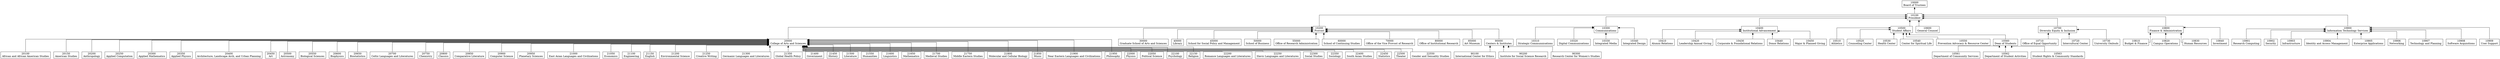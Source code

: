 digraph G {

layout="dot";

rankdir="BT";
splines="ortho";
ranksep=.5;

node[ shape="rect"  ];

10000 [label="10000\nBoard of Trustees"];
10100 [label="10100\nPresident"];
10200 [label="10200\nProvost"];
10300 [label="10300\nCommunications"];
10310 [label="10310\nStrategic Communnications"];
10320 [label="10320\nDigital Communications"];
10330 [label="10330\nIntegrated Media"];
10340 [label="10340\nIntegrated Design"];
10400 [label="10400\nInstitutional Advancement"];
10410 [label="10410\nAlumni Relations"];
10420 [label="10420\nLeadership Annual Giving"];
10430 [label="10430\nCorporate & Foundational Relations"];
10440 [label="10440\nDonor Relations"];
10450 [label="10450\nMajor & Planned Giving"];
10500 [label="10500\nStudent Affairs"];
10510 [label="10510\nAthletics"];
10520 [label="10520\nCounseling Center"];
10530 [label="10530\nHealth Center"];
10540 [label="10540\nCenter for Spiritual Life"];
10550 [label="10550\nPrevention Advocacy & Resource Center"];
10560 [label="10560\nDean of Students"];
10561 [label="10561\nDepartment of Community Services"];
10562 [label="10562\nDepartment of Student Activities"];
10563 [label="10563\nStudent Rights & Community Standards"];
10600 [label="10600\nGeneral Counsel"];
10700 [label="10700\nDiversity Equity & Inclusion"];
10710 [label="10710\nOffice of Equal Opportunity"];
10720 [label="10720\nIntercultural Center"];
10730 [label="10730\nUniversity Ombuds"];
10800 [label="10800\nFinance & Administration"];
10810 [label="10810\nBudget & Finance"];
10820 [label="10820\nCampus Operations"];
10830 [label="10830\nHuman Resources"];
10840 [label="10840\nInvestment"];
10900 [label="10900\nInformation Technology Services"];
10901 [label="10901\nResearch Computing"];
10902 [label="10902\nSecurity"];
10903 [label="10903\nInfrastructure"];
10904 [label="10904\nIdentity and Access Management"];
10905 [label="10905\nEnterprise Applications"];
10906 [label="10906\nNetworking"];
10907 [label="10907\nTechnology and Planning"];
10908 [label="10908\nSoftware Acquisitions"];
10909 [label="10909\nUser Support"];
20000 [label="20000\nCollege of Arts and Sciences"];
20100 [label="20100\nAfrican and African American Studies"];
20150 [label="20150\nAmerican Studies"];
20200 [label="20200\nAnthropology"];
20250 [label="20250\nApplied Computation"];
20300 [label="20300\nApplied Mathematics"];
20350 [label="20350\nApplied Physics"];
20400 [label="20400\nArchitecture, Landscape Arch, and Urban Planning"];
20450 [label="20450\nArt"];
20500 [label="20500\nAstronomy"];
20550 [label="20550\nBiological Sciences"];
20600 [label="20600\nBiophysics"];
20650 [label="20650\nBiostatistics"];
20700 [label="20700\nCeltic Languages and Literatures"];
20750 [label="20750\nChemistry"];
20800 [label="20800\nClassics"];
20850 [label="20850\nComparative Literature"];
20900 [label="20900\nComputer Science"];
20950 [label="20950\nPlanetary Sciences"];
21000 [label="21000\nEast Asian Languages and Civilizations"];
21050 [label="21050\nEconomics"];
21100 [label="21100\nEngineering"];
21150 [label="21150\nEnglish"];
21200 [label="21200\nEnvironmental Science"];
21250 [label="21250\nCreative Writing"];
21300 [label="21300\nGermanic Languages and Literatures"];
21350 [label="21350\nGlobal Health Policy"];
21400 [label="21400\nGovernment"];
21450 [label="21450\nHistory"];
21500 [label="21500\nLiterature"];
21550 [label="21550\nHumanities"];
21600 [label="21600\nLinguistics"];
21650 [label="21650\nMathematics"];
21700 [label="21700\nMedieval Studies"];
21750 [label="21750\nMiddle Eastern Studies"];
21800 [label="21800\nMolecular and Cellular Biology"];
21850 [label="21850\nMusic"];
21900 [label="21900\nNear Eastern Languages and Civilizations"];
21950 [label="21950\nPhilosophy"];
22000 [label="22000\nPhysics"];
22050 [label="22050\nPolitical Science"];
22100 [label="22100\nPsychology"];
22150 [label="22150\nReligion"];
22200 [label="22200\nRomance Languages and Literatures"];
22250 [label="22250\nSlavic Languages and Literatures"];
22300 [label="22300\nSocial Studies"];
22350 [label="22350\nSociology"];
22400 [label="22400\nSouth Asian Studies"];
22450 [label="22450\nStatistics"];
22500 [label="22500\nTheater"];
22550 [label="22550\nGender and Sexuality Studies"];
30000 [label="30000\nGraduate School of Arts and Sciences"];
40000 [label="40000\nLibrary"];
45000 [label="45000\nSchool for Social Policy and Management"];
50000 [label="50000\nSchool of Business"];
55000 [label="55000\nOffice of Research Administration"];
60000 [label="60000\nSchool of Continuing Studies"];
70000 [label="70000\nOffice of the Vice Provost of Research"];
80000 [label="80000\nOffice of Institutional Research"];
85000 [label="85000\nArt Museum"];
90000 [label="90000\nCenters & Institutes"];
90100 [label="90100\nInternational Center for Ethics"];
90200 [label="90200\nInstitute for Social Science Research"];
90300 [label="90300\nResearch Center for Women's Studies"];

10100 -> 10000;
10200 -> 10100;
10300 -> 10100;
10310 -> 10300;
10320 -> 10300;
10330 -> 10300;
10340 -> 10300;
10400 -> 10100;
10410 -> 10400;
10420 -> 10400;
10430 -> 10400;
10440 -> 10400;
10450 -> 10400;
10500 -> 10100;
10510 -> 10500;
10520 -> 10500;
10530 -> 10500;
10540 -> 10500;
10550 -> 10500;
10560 -> 10500;
10561 -> 10560;
10562 -> 10560;
10563 -> 10560;
10600 -> 10100;
10700 -> 10100;
10710 -> 10700;
10720 -> 10700;
10730 -> 10700;
10800 -> 10100;
10810 -> 10800;
10820 -> 10800;
10830 -> 10800;
10840 -> 10800;
10900 -> 10100;
10901 -> 10900;
10902 -> 10900;
10903 -> 10900;
10904 -> 10900;
10905 -> 10900;
10906 -> 10900;
10907 -> 10900;
10908 -> 10900;
10909 -> 10900;
20000 -> 10200;
20100 -> 20000;
20150 -> 20000;
20200 -> 20000;
20250 -> 20000;
20300 -> 20000;
20350 -> 20000;
20400 -> 20000;
20450 -> 20000;
20500 -> 20000;
20550 -> 20000;
20600 -> 20000;
20650 -> 20000;
20700 -> 20000;
20750 -> 20000;
20800 -> 20000;
20850 -> 20000;
20900 -> 20000;
20950 -> 20000;
21000 -> 20000;
21050 -> 20000;
21100 -> 20000;
21150 -> 20000;
21200 -> 20000;
21250 -> 20000;
21300 -> 20000;
21350 -> 20000;
21400 -> 20000;
21450 -> 20000;
21500 -> 20000;
21550 -> 20000;
21600 -> 20000;
21650 -> 20000;
21700 -> 20000;
21750 -> 20000;
21800 -> 20000;
21850 -> 20000;
21900 -> 20000;
21950 -> 20000;
22000 -> 20000;
22050 -> 20000;
22100 -> 20000;
22150 -> 20000;
22200 -> 20000;
22250 -> 20000;
22300 -> 20000;
22350 -> 20000;
22400 -> 20000;
22450 -> 20000;
22500 -> 20000;
22550 -> 20000;
30000 -> 10200;
40000 -> 10200;
45000 -> 10200;
50000 -> 10200;
55000 -> 10200;
60000 -> 10200;
70000 -> 10200;
80000 -> 10200;
85000 -> 10200;
90000 -> 10200;
90100 -> 90000;
90200 -> 90000;
90300 -> 90000;

{rank="same" 10000}
{rank="same" 10100}
{rank="same" 10200;10300;10400;10500;10600;10700;10800;10900}
{rank="same" 10310;10320;10330;10340;10410;10420;10430;10440;10450;10510;10520;10530;10540;10550;10560;10710;10720;10730;10810;10820;10830;10840;10901;10902;10903;10904;10905;10906;10907;10908;10909;20000;30000;40000;45000;50000;55000;60000;70000;80000;85000;90000}
{rank="same" 10561;10562;10563;20100;20150;20200;20250;20300;20350;20400;20450;20500;20550;20600;20650;20700;20750;20800;20850;20900;20950;21000;21050;21100;21150;21200;21250;21300;21350;21400;21450;21500;21550;21600;21650;21700;21750;21800;21850;21900;21950;22000;22050;22100;22150;22200;22250;22300;22350;22400;22450;22500;22550;90100;90200;90300}

}
